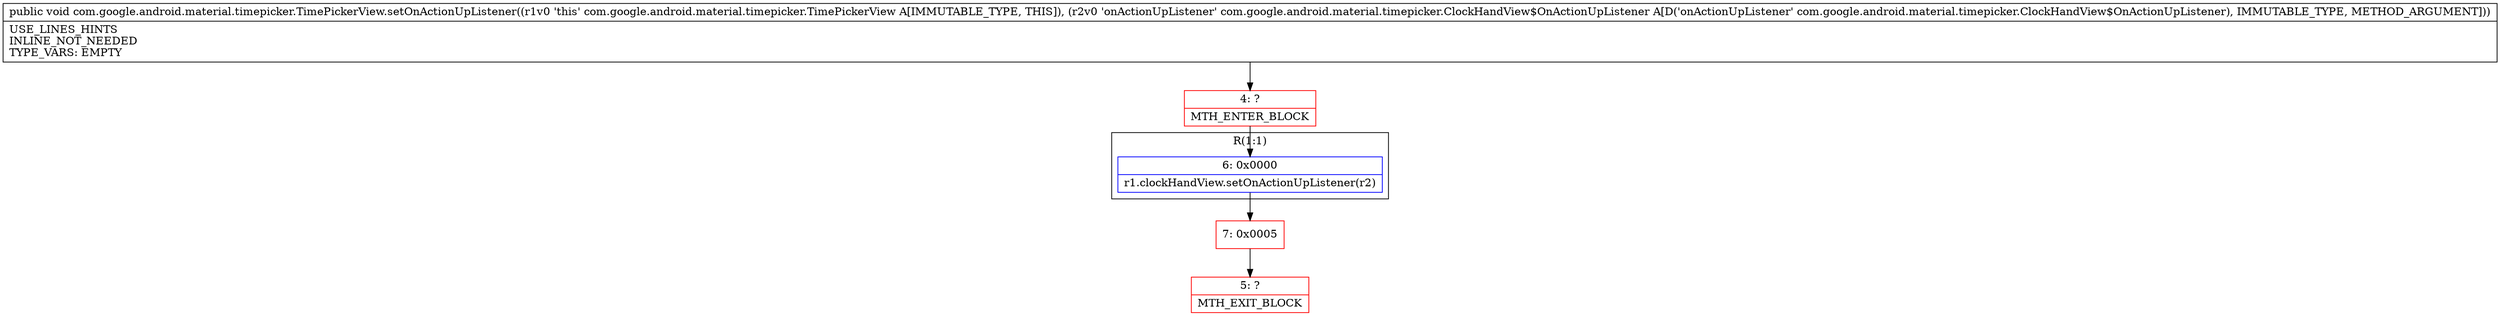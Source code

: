 digraph "CFG forcom.google.android.material.timepicker.TimePickerView.setOnActionUpListener(Lcom\/google\/android\/material\/timepicker\/ClockHandView$OnActionUpListener;)V" {
subgraph cluster_Region_9771857 {
label = "R(1:1)";
node [shape=record,color=blue];
Node_6 [shape=record,label="{6\:\ 0x0000|r1.clockHandView.setOnActionUpListener(r2)\l}"];
}
Node_4 [shape=record,color=red,label="{4\:\ ?|MTH_ENTER_BLOCK\l}"];
Node_7 [shape=record,color=red,label="{7\:\ 0x0005}"];
Node_5 [shape=record,color=red,label="{5\:\ ?|MTH_EXIT_BLOCK\l}"];
MethodNode[shape=record,label="{public void com.google.android.material.timepicker.TimePickerView.setOnActionUpListener((r1v0 'this' com.google.android.material.timepicker.TimePickerView A[IMMUTABLE_TYPE, THIS]), (r2v0 'onActionUpListener' com.google.android.material.timepicker.ClockHandView$OnActionUpListener A[D('onActionUpListener' com.google.android.material.timepicker.ClockHandView$OnActionUpListener), IMMUTABLE_TYPE, METHOD_ARGUMENT]))  | USE_LINES_HINTS\lINLINE_NOT_NEEDED\lTYPE_VARS: EMPTY\l}"];
MethodNode -> Node_4;Node_6 -> Node_7;
Node_4 -> Node_6;
Node_7 -> Node_5;
}

